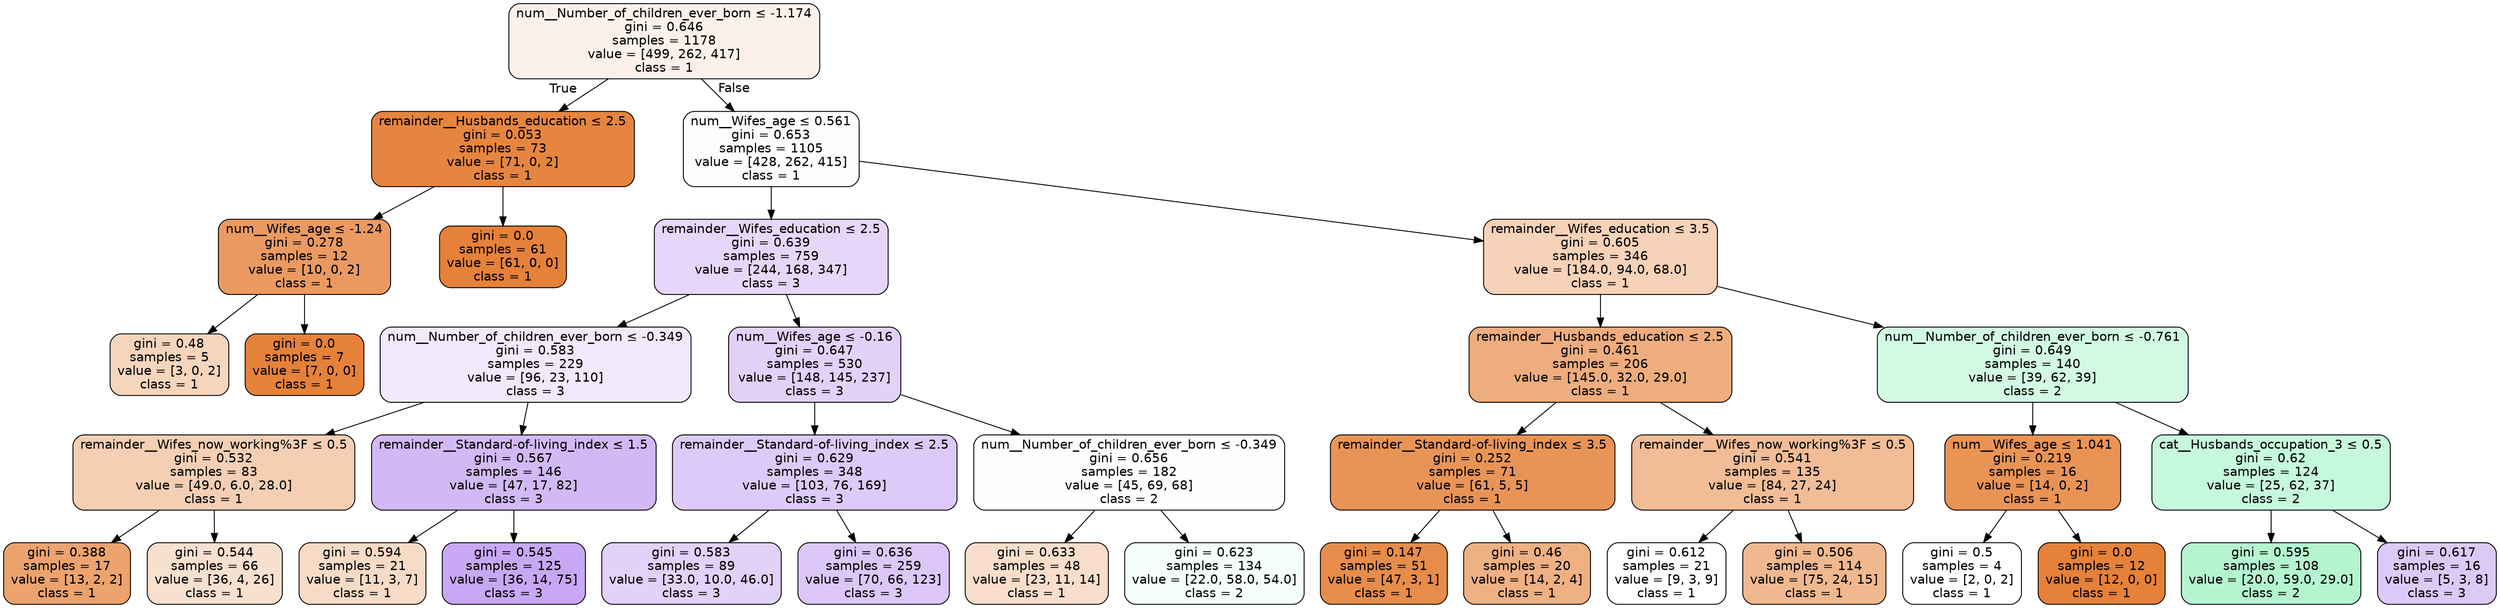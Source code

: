 digraph Tree {
node [shape=box, style="filled, rounded", color="black", fontname="helvetica"] ;
edge [fontname="helvetica"] ;
0 [label=<num__Number_of_children_ever_born &le; -1.174<br/>gini = 0.646<br/>samples = 1178<br/>value = [499, 262, 417]<br/>class = 1>, fillcolor="#fcf1ea"] ;
1 [label=<remainder__Husbands_education &le; 2.5<br/>gini = 0.053<br/>samples = 73<br/>value = [71, 0, 2]<br/>class = 1>, fillcolor="#e6853f"] ;
0 -> 1 [labeldistance=2.5, labelangle=45, headlabel="True"] ;
2 [label=<num__Wifes_age &le; -1.24<br/>gini = 0.278<br/>samples = 12<br/>value = [10, 0, 2]<br/>class = 1>, fillcolor="#ea9a61"] ;
1 -> 2 ;
3 [label=<gini = 0.48<br/>samples = 5<br/>value = [3, 0, 2]<br/>class = 1>, fillcolor="#f6d5bd"] ;
2 -> 3 ;
4 [label=<gini = 0.0<br/>samples = 7<br/>value = [7, 0, 0]<br/>class = 1>, fillcolor="#e58139"] ;
2 -> 4 ;
5 [label=<gini = 0.0<br/>samples = 61<br/>value = [61, 0, 0]<br/>class = 1>, fillcolor="#e58139"] ;
1 -> 5 ;
6 [label=<num__Wifes_age &le; 0.561<br/>gini = 0.653<br/>samples = 1105<br/>value = [428, 262, 415]<br/>class = 1>, fillcolor="#fffdfb"] ;
0 -> 6 [labeldistance=2.5, labelangle=-45, headlabel="False"] ;
7 [label=<remainder__Wifes_education &le; 2.5<br/>gini = 0.639<br/>samples = 759<br/>value = [244, 168, 347]<br/>class = 3>, fillcolor="#e6d7fa"] ;
6 -> 7 ;
8 [label=<num__Number_of_children_ever_born &le; -0.349<br/>gini = 0.583<br/>samples = 229<br/>value = [96, 23, 110]<br/>class = 3>, fillcolor="#f2eafc"] ;
7 -> 8 ;
9 [label=<remainder__Wifes_now_working%3F &le; 0.5<br/>gini = 0.532<br/>samples = 83<br/>value = [49.0, 6.0, 28.0]<br/>class = 1>, fillcolor="#f5cfb3"] ;
8 -> 9 ;
10 [label=<gini = 0.388<br/>samples = 17<br/>value = [13, 2, 2]<br/>class = 1>, fillcolor="#eca36e"] ;
9 -> 10 ;
11 [label=<gini = 0.544<br/>samples = 66<br/>value = [36, 4, 26]<br/>class = 1>, fillcolor="#f8e0ce"] ;
9 -> 11 ;
12 [label=<remainder__Standard-of-living_index &le; 1.5<br/>gini = 0.567<br/>samples = 146<br/>value = [47, 17, 82]<br/>class = 3>, fillcolor="#d2b9f6"] ;
8 -> 12 ;
13 [label=<gini = 0.594<br/>samples = 21<br/>value = [11, 3, 7]<br/>class = 1>, fillcolor="#f8dbc6"] ;
12 -> 13 ;
14 [label=<gini = 0.545<br/>samples = 125<br/>value = [36, 14, 75]<br/>class = 3>, fillcolor="#c8a8f4"] ;
12 -> 14 ;
15 [label=<num__Wifes_age &le; -0.16<br/>gini = 0.647<br/>samples = 530<br/>value = [148, 145, 237]<br/>class = 3>, fillcolor="#e2d1f9"] ;
7 -> 15 ;
16 [label=<remainder__Standard-of-living_index &le; 2.5<br/>gini = 0.629<br/>samples = 348<br/>value = [103, 76, 169]<br/>class = 3>, fillcolor="#ddcaf8"] ;
15 -> 16 ;
17 [label=<gini = 0.583<br/>samples = 89<br/>value = [33.0, 10.0, 46.0]<br/>class = 3>, fillcolor="#e2d1f9"] ;
16 -> 17 ;
18 [label=<gini = 0.636<br/>samples = 259<br/>value = [70, 66, 123]<br/>class = 3>, fillcolor="#dcc7f8"] ;
16 -> 18 ;
19 [label=<num__Number_of_children_ever_born &le; -0.349<br/>gini = 0.656<br/>samples = 182<br/>value = [45, 69, 68]<br/>class = 2>, fillcolor="#fdfffe"] ;
15 -> 19 ;
20 [label=<gini = 0.633<br/>samples = 48<br/>value = [23, 11, 14]<br/>class = 1>, fillcolor="#f8decb"] ;
19 -> 20 ;
21 [label=<gini = 0.623<br/>samples = 134<br/>value = [22.0, 58.0, 54.0]<br/>class = 2>, fillcolor="#f5fef9"] ;
19 -> 21 ;
22 [label=<remainder__Wifes_education &le; 3.5<br/>gini = 0.605<br/>samples = 346<br/>value = [184.0, 94.0, 68.0]<br/>class = 1>, fillcolor="#f6d2b8"] ;
6 -> 22 ;
23 [label=<remainder__Husbands_education &le; 2.5<br/>gini = 0.461<br/>samples = 206<br/>value = [145.0, 32.0, 29.0]<br/>class = 1>, fillcolor="#eead7e"] ;
22 -> 23 ;
24 [label=<remainder__Standard-of-living_index &le; 3.5<br/>gini = 0.252<br/>samples = 71<br/>value = [61, 5, 5]<br/>class = 1>, fillcolor="#e99457"] ;
23 -> 24 ;
25 [label=<gini = 0.147<br/>samples = 51<br/>value = [47, 3, 1]<br/>class = 1>, fillcolor="#e78c4a"] ;
24 -> 25 ;
26 [label=<gini = 0.46<br/>samples = 20<br/>value = [14, 2, 4]<br/>class = 1>, fillcolor="#efb083"] ;
24 -> 26 ;
27 [label=<remainder__Wifes_now_working%3F &le; 0.5<br/>gini = 0.541<br/>samples = 135<br/>value = [84, 27, 24]<br/>class = 1>, fillcolor="#f1bc96"] ;
23 -> 27 ;
28 [label=<gini = 0.612<br/>samples = 21<br/>value = [9, 3, 9]<br/>class = 1>, fillcolor="#ffffff"] ;
27 -> 28 ;
29 [label=<gini = 0.506<br/>samples = 114<br/>value = [75, 24, 15]<br/>class = 1>, fillcolor="#f0b88f"] ;
27 -> 29 ;
30 [label=<num__Number_of_children_ever_born &le; -0.761<br/>gini = 0.649<br/>samples = 140<br/>value = [39, 62, 39]<br/>class = 2>, fillcolor="#d2f9e2"] ;
22 -> 30 ;
31 [label=<num__Wifes_age &le; 1.041<br/>gini = 0.219<br/>samples = 16<br/>value = [14, 0, 2]<br/>class = 1>, fillcolor="#e99355"] ;
30 -> 31 ;
32 [label=<gini = 0.5<br/>samples = 4<br/>value = [2, 0, 2]<br/>class = 1>, fillcolor="#ffffff"] ;
31 -> 32 ;
33 [label=<gini = 0.0<br/>samples = 12<br/>value = [12, 0, 0]<br/>class = 1>, fillcolor="#e58139"] ;
31 -> 33 ;
34 [label=<cat__Husbands_occupation_3 &le; 0.5<br/>gini = 0.62<br/>samples = 124<br/>value = [25, 62, 37]<br/>class = 2>, fillcolor="#c6f8db"] ;
30 -> 34 ;
35 [label=<gini = 0.595<br/>samples = 108<br/>value = [20.0, 59.0, 29.0]<br/>class = 2>, fillcolor="#b4f5cf"] ;
34 -> 35 ;
36 [label=<gini = 0.617<br/>samples = 16<br/>value = [5, 3, 8]<br/>class = 3>, fillcolor="#ddc9f8"] ;
34 -> 36 ;
}
